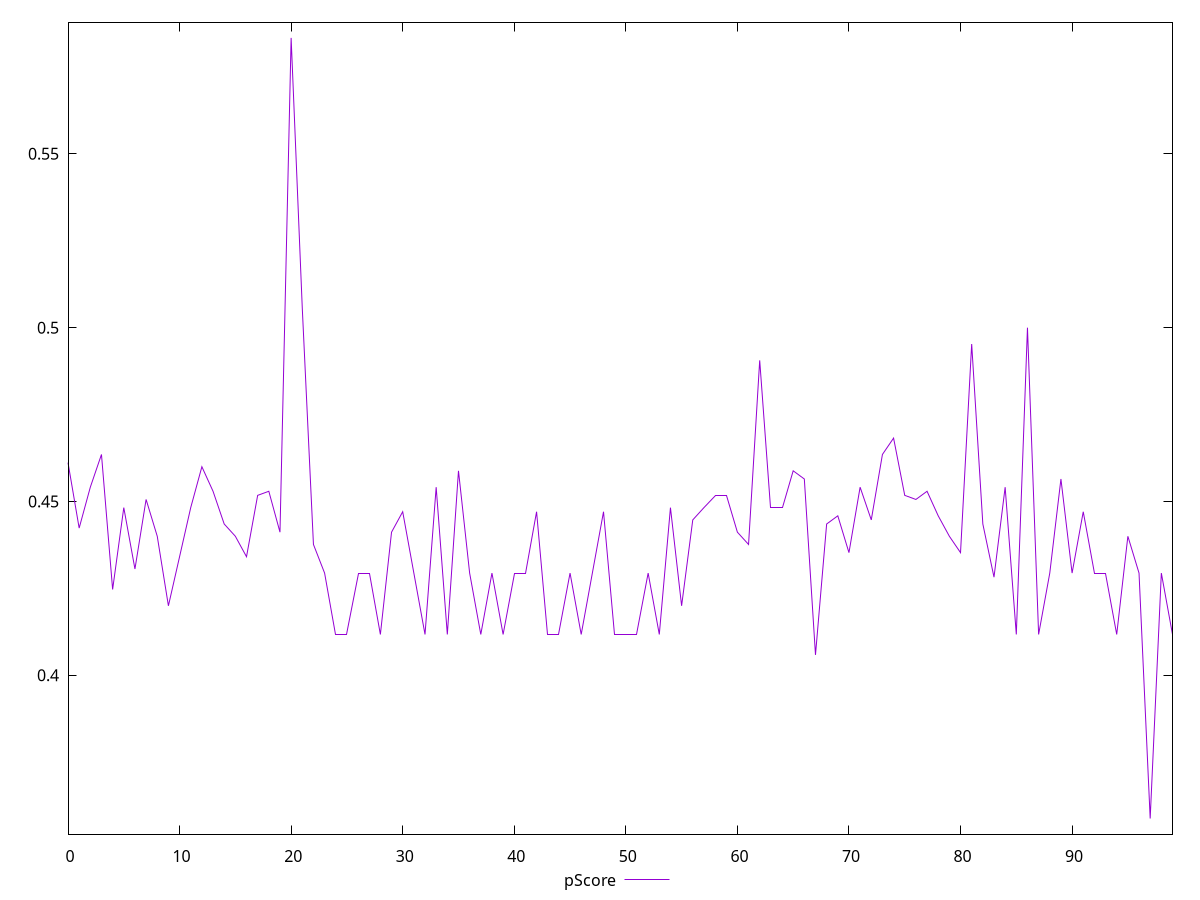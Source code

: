 reset

$pScore <<EOF
0 0.4611764705882353
1 0.4423529411764706
2 0.4541176470588235
3 0.46352941176470586
4 0.42470588235294116
5 0.44823529411764707
6 0.43058823529411766
7 0.4505882352941176
8 0.44
9 0.42
10 0.4341176470588235
11 0.44823529411764707
12 0.46
13 0.45294117647058824
14 0.4435294117647059
15 0.44
16 0.4341176470588235
17 0.45176470588235296
18 0.45294117647058824
19 0.4411764705882353
20 0.5833333333333334
21 0.5055555555555555
22 0.4376470588235294
23 0.4294117647058824
24 0.4117647058823529
25 0.4117647058823529
26 0.4294117647058824
27 0.4294117647058824
28 0.4117647058823529
29 0.4411764705882353
30 0.4470588235294118
31 0.4294117647058824
32 0.4117647058823529
33 0.4541176470588235
34 0.4117647058823529
35 0.4588235294117647
36 0.4294117647058824
37 0.4117647058823529
38 0.4294117647058824
39 0.4117647058823529
40 0.4294117647058824
41 0.4294117647058824
42 0.4470588235294118
43 0.4117647058823529
44 0.4117647058823529
45 0.4294117647058824
46 0.4117647058823529
47 0.4294117647058824
48 0.4470588235294118
49 0.4117647058823529
50 0.4117647058823529
51 0.4117647058823529
52 0.4294117647058824
53 0.4117647058823529
54 0.44823529411764707
55 0.42
56 0.4447058823529412
57 0.44823529411764707
58 0.45176470588235296
59 0.45176470588235296
60 0.4411764705882353
61 0.4376470588235294
62 0.49058823529411766
63 0.44823529411764707
64 0.44823529411764707
65 0.4588235294117647
66 0.45647058823529413
67 0.40588235294117647
68 0.4435294117647059
69 0.44588235294117645
70 0.43529411764705883
71 0.4541176470588235
72 0.4447058823529412
73 0.46352941176470586
74 0.4682352941176471
75 0.45176470588235296
76 0.4505882352941176
77 0.45294117647058824
78 0.44588235294117645
79 0.44
80 0.43529411764705883
81 0.49529411764705883
82 0.4435294117647059
83 0.42823529411764705
84 0.4541176470588235
85 0.4117647058823529
86 0.5
87 0.4117647058823529
88 0.4294117647058824
89 0.45647058823529413
90 0.4294117647058824
91 0.4470588235294118
92 0.4294117647058824
93 0.4294117647058824
94 0.4117647058823529
95 0.44
96 0.4294117647058824
97 0.3588235294117647
98 0.4294117647058824
99 0.4117647058823529
EOF

set key outside below
set xrange [0:99]
set yrange [0.35433333333333333:0.5878235294117647]
set trange [0.35433333333333333:0.5878235294117647]
set terminal svg size 640, 500 enhanced background rgb 'white'
set output "reprap/uses-webp-images/samples/pages+cached+noexternal+nomedia/pScore/values.svg"

plot $pScore title "pScore" with line

reset

